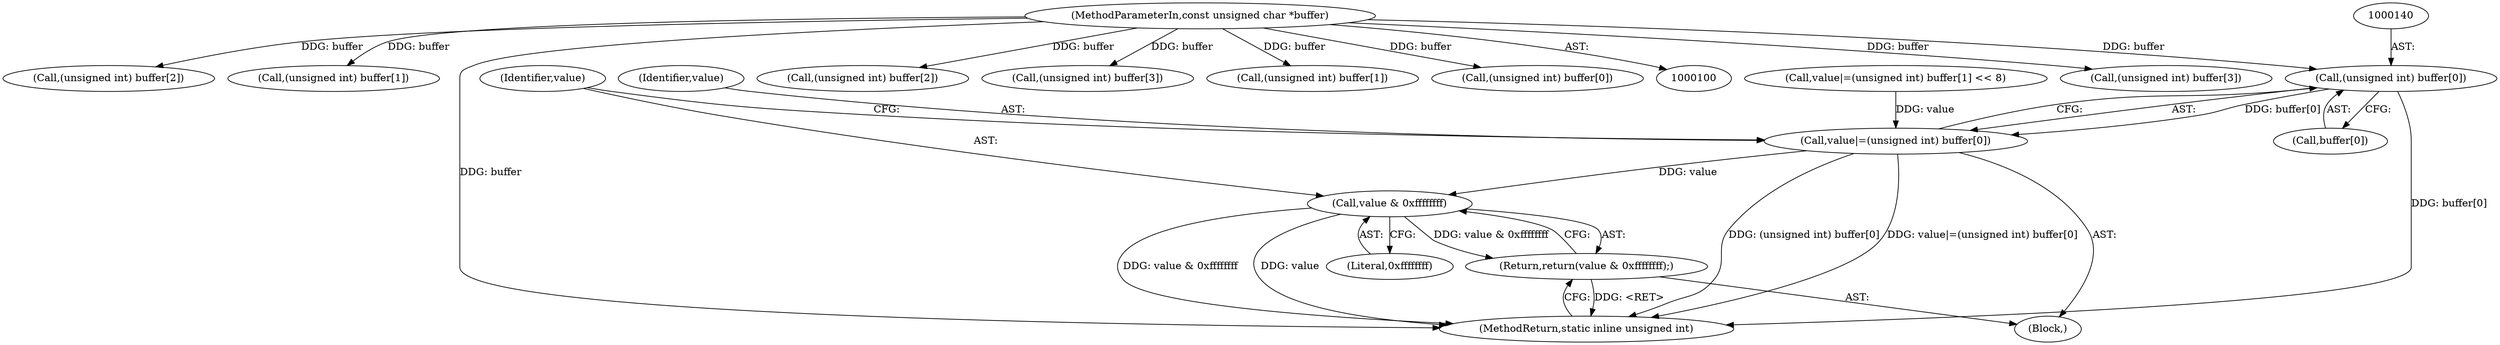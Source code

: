 digraph "0_ImageMagick_d8ab7f046587f2e9f734b687ba7e6e10147c294b_10@array" {
"1000139" [label="(Call,(unsigned int) buffer[0])"];
"1000102" [label="(MethodParameterIn,const unsigned char *buffer)"];
"1000137" [label="(Call,value|=(unsigned int) buffer[0])"];
"1000145" [label="(Call,value & 0xffffffff)"];
"1000144" [label="(Return,return(value & 0xffffffff);)"];
"1000139" [label="(Call,(unsigned int) buffer[0])"];
"1000113" [label="(Call,(unsigned int) buffer[3])"];
"1000169" [label="(Call,(unsigned int) buffer[2])"];
"1000160" [label="(Call,(unsigned int) buffer[1])"];
"1000122" [label="(Call,(unsigned int) buffer[2])"];
"1000144" [label="(Return,return(value & 0xffffffff);)"];
"1000102" [label="(MethodParameterIn,const unsigned char *buffer)"];
"1000186" [label="(MethodReturn,static inline unsigned int)"];
"1000147" [label="(Literal,0xffffffff)"];
"1000141" [label="(Call,buffer[0])"];
"1000128" [label="(Call,value|=(unsigned int) buffer[1] << 8)"];
"1000109" [label="(Block,)"];
"1000177" [label="(Call,(unsigned int) buffer[3])"];
"1000138" [label="(Identifier,value)"];
"1000131" [label="(Call,(unsigned int) buffer[1])"];
"1000137" [label="(Call,value|=(unsigned int) buffer[0])"];
"1000146" [label="(Identifier,value)"];
"1000145" [label="(Call,value & 0xffffffff)"];
"1000151" [label="(Call,(unsigned int) buffer[0])"];
"1000139" -> "1000137"  [label="AST: "];
"1000139" -> "1000141"  [label="CFG: "];
"1000140" -> "1000139"  [label="AST: "];
"1000141" -> "1000139"  [label="AST: "];
"1000137" -> "1000139"  [label="CFG: "];
"1000139" -> "1000186"  [label="DDG: buffer[0]"];
"1000139" -> "1000137"  [label="DDG: buffer[0]"];
"1000102" -> "1000139"  [label="DDG: buffer"];
"1000102" -> "1000100"  [label="AST: "];
"1000102" -> "1000186"  [label="DDG: buffer"];
"1000102" -> "1000113"  [label="DDG: buffer"];
"1000102" -> "1000122"  [label="DDG: buffer"];
"1000102" -> "1000131"  [label="DDG: buffer"];
"1000102" -> "1000151"  [label="DDG: buffer"];
"1000102" -> "1000160"  [label="DDG: buffer"];
"1000102" -> "1000169"  [label="DDG: buffer"];
"1000102" -> "1000177"  [label="DDG: buffer"];
"1000137" -> "1000109"  [label="AST: "];
"1000138" -> "1000137"  [label="AST: "];
"1000146" -> "1000137"  [label="CFG: "];
"1000137" -> "1000186"  [label="DDG: (unsigned int) buffer[0]"];
"1000137" -> "1000186"  [label="DDG: value|=(unsigned int) buffer[0]"];
"1000128" -> "1000137"  [label="DDG: value"];
"1000137" -> "1000145"  [label="DDG: value"];
"1000145" -> "1000144"  [label="AST: "];
"1000145" -> "1000147"  [label="CFG: "];
"1000146" -> "1000145"  [label="AST: "];
"1000147" -> "1000145"  [label="AST: "];
"1000144" -> "1000145"  [label="CFG: "];
"1000145" -> "1000186"  [label="DDG: value & 0xffffffff"];
"1000145" -> "1000186"  [label="DDG: value"];
"1000145" -> "1000144"  [label="DDG: value & 0xffffffff"];
"1000144" -> "1000109"  [label="AST: "];
"1000186" -> "1000144"  [label="CFG: "];
"1000144" -> "1000186"  [label="DDG: <RET>"];
}
